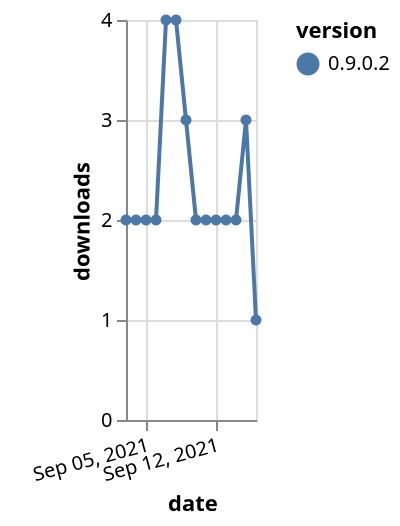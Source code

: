 {"$schema": "https://vega.github.io/schema/vega-lite/v5.json", "description": "A simple bar chart with embedded data.", "data": {"values": [{"date": "2021-09-03", "total": 726, "delta": 2, "version": "0.9.0.2"}, {"date": "2021-09-04", "total": 728, "delta": 2, "version": "0.9.0.2"}, {"date": "2021-09-05", "total": 730, "delta": 2, "version": "0.9.0.2"}, {"date": "2021-09-06", "total": 732, "delta": 2, "version": "0.9.0.2"}, {"date": "2021-09-07", "total": 736, "delta": 4, "version": "0.9.0.2"}, {"date": "2021-09-08", "total": 740, "delta": 4, "version": "0.9.0.2"}, {"date": "2021-09-09", "total": 743, "delta": 3, "version": "0.9.0.2"}, {"date": "2021-09-10", "total": 745, "delta": 2, "version": "0.9.0.2"}, {"date": "2021-09-11", "total": 747, "delta": 2, "version": "0.9.0.2"}, {"date": "2021-09-12", "total": 749, "delta": 2, "version": "0.9.0.2"}, {"date": "2021-09-13", "total": 751, "delta": 2, "version": "0.9.0.2"}, {"date": "2021-09-14", "total": 753, "delta": 2, "version": "0.9.0.2"}, {"date": "2021-09-15", "total": 756, "delta": 3, "version": "0.9.0.2"}, {"date": "2021-09-16", "total": 757, "delta": 1, "version": "0.9.0.2"}]}, "width": "container", "mark": {"type": "line", "point": {"filled": true}}, "encoding": {"x": {"field": "date", "type": "temporal", "timeUnit": "yearmonthdate", "title": "date", "axis": {"labelAngle": -15}}, "y": {"field": "delta", "type": "quantitative", "title": "downloads"}, "color": {"field": "version", "type": "nominal"}, "tooltip": {"field": "delta"}}}